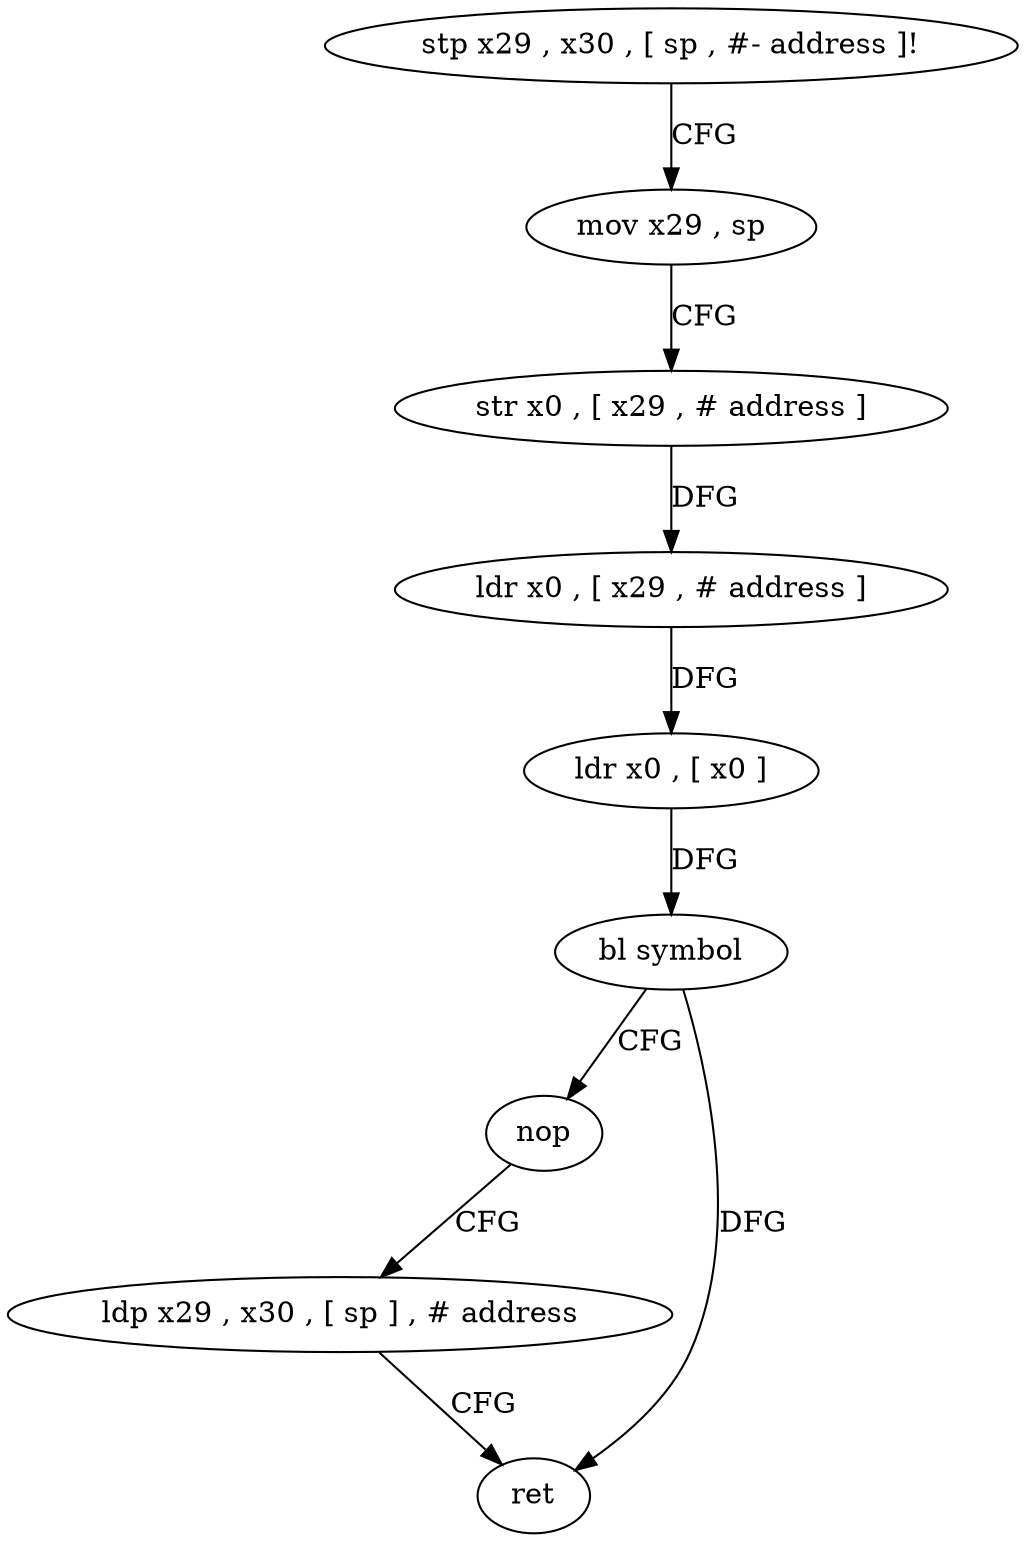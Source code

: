 digraph "func" {
"138020" [label = "stp x29 , x30 , [ sp , #- address ]!" ]
"138024" [label = "mov x29 , sp" ]
"138028" [label = "str x0 , [ x29 , # address ]" ]
"138032" [label = "ldr x0 , [ x29 , # address ]" ]
"138036" [label = "ldr x0 , [ x0 ]" ]
"138040" [label = "bl symbol" ]
"138044" [label = "nop" ]
"138048" [label = "ldp x29 , x30 , [ sp ] , # address" ]
"138052" [label = "ret" ]
"138020" -> "138024" [ label = "CFG" ]
"138024" -> "138028" [ label = "CFG" ]
"138028" -> "138032" [ label = "DFG" ]
"138032" -> "138036" [ label = "DFG" ]
"138036" -> "138040" [ label = "DFG" ]
"138040" -> "138044" [ label = "CFG" ]
"138040" -> "138052" [ label = "DFG" ]
"138044" -> "138048" [ label = "CFG" ]
"138048" -> "138052" [ label = "CFG" ]
}
